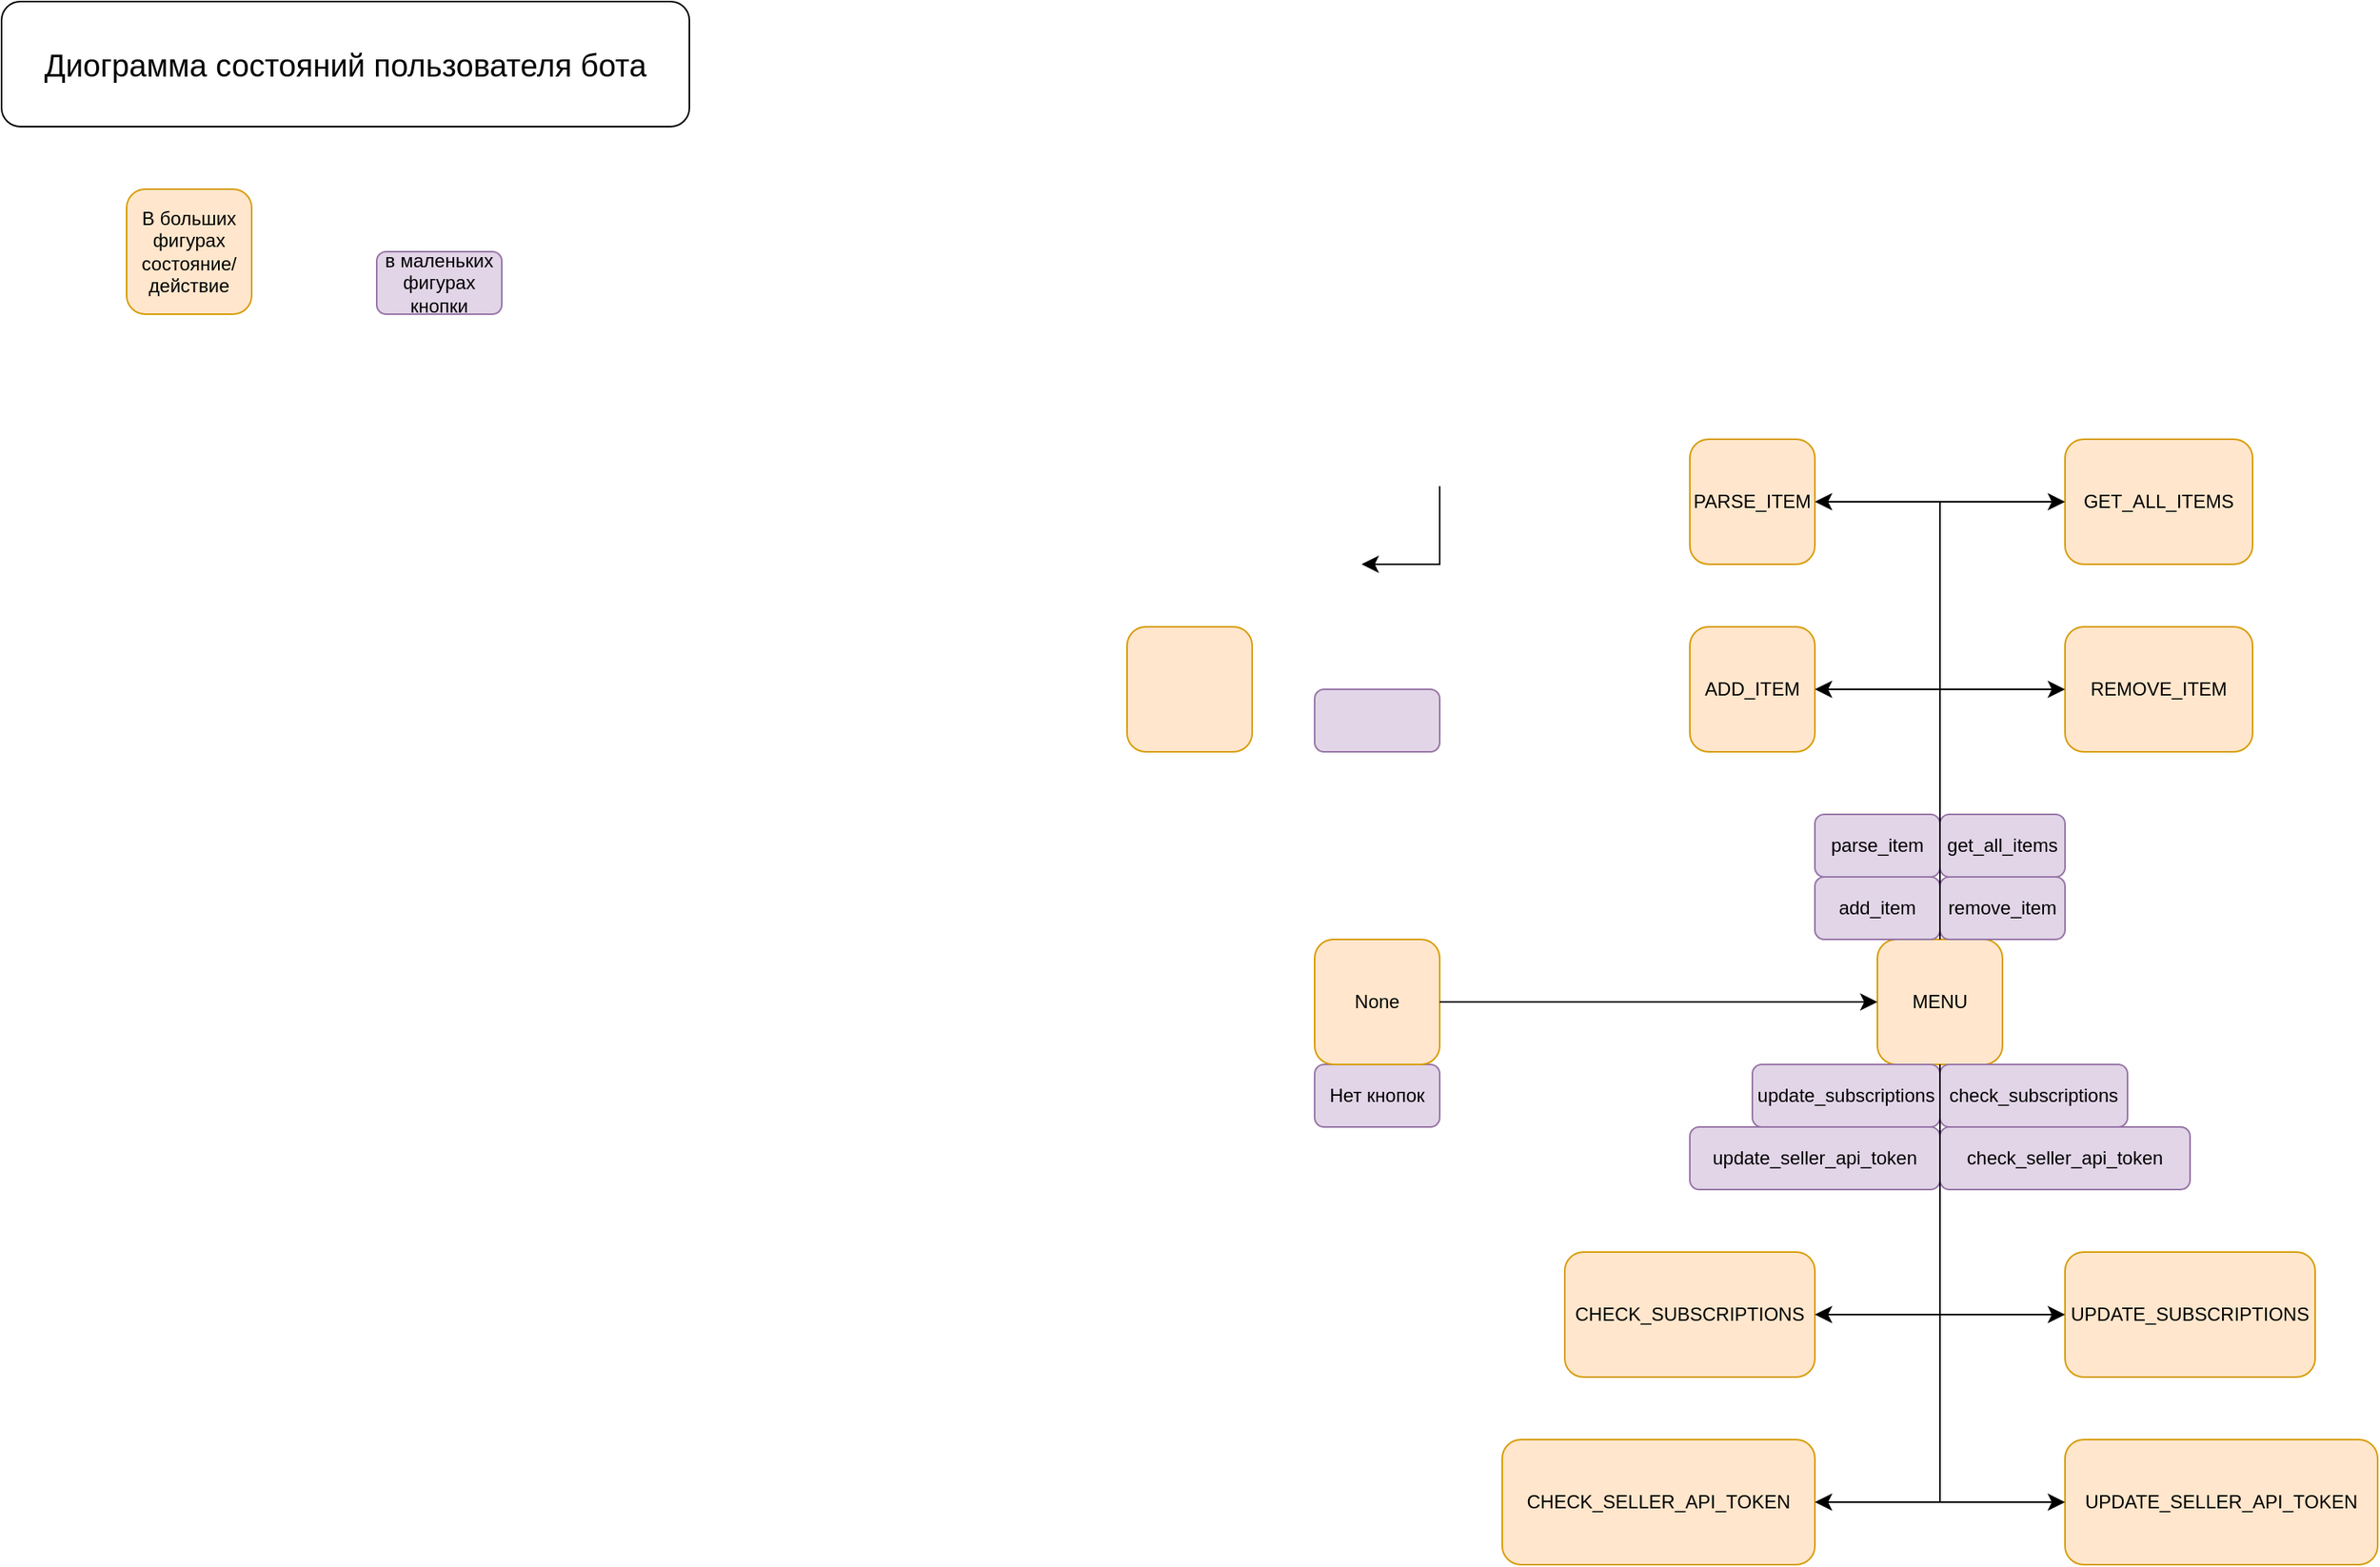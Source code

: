 <mxfile version="23.0.2" type="device">
  <diagram name="Страница — 1" id="DFWGktqJgHIYRi53ePkB">
    <mxGraphModel dx="1034" dy="844" grid="1" gridSize="10" guides="1" tooltips="1" connect="1" arrows="1" fold="1" page="0" pageScale="1" pageWidth="1169" pageHeight="827" background="none" math="0" shadow="0">
      <root>
        <mxCell id="0" />
        <mxCell id="1" parent="0" />
        <mxCell id="7-lvfncZTAuzGyOIpEJx-5" value="&lt;font style=&quot;font-size: 20px;&quot;&gt;Диограмма&amp;nbsp;состояний пользователя бота&lt;/font&gt;" style="rounded=1;whiteSpace=wrap;html=1;" parent="1" vertex="1">
          <mxGeometry x="400" width="440" height="80" as="geometry" />
        </mxCell>
        <mxCell id="7-lvfncZTAuzGyOIpEJx-15" value="в маленьких фигурах кнопки" style="rounded=1;whiteSpace=wrap;html=1;fillColor=#e1d5e7;strokeColor=#9673a6;" parent="1" vertex="1">
          <mxGeometry x="640" y="160" width="80" height="40" as="geometry" />
        </mxCell>
        <mxCell id="7-lvfncZTAuzGyOIpEJx-31" value="MENU" style="rounded=1;whiteSpace=wrap;html=1;movable=1;resizable=1;rotatable=1;deletable=1;editable=1;locked=0;connectable=1;fillColor=#ffe6cc;strokeColor=#d79b00;" parent="1" vertex="1">
          <mxGeometry x="1600" y="600" width="80" height="80" as="geometry" />
        </mxCell>
        <mxCell id="7-lvfncZTAuzGyOIpEJx-35" value="parse_item" style="rounded=1;whiteSpace=wrap;html=1;fillColor=#e1d5e7;strokeColor=#9673a6;" parent="1" vertex="1">
          <mxGeometry x="1560" y="520" width="80" height="40" as="geometry" />
        </mxCell>
        <mxCell id="7-lvfncZTAuzGyOIpEJx-42" value="В больших фигурах состояние/действие" style="rounded=1;whiteSpace=wrap;html=1;movable=1;resizable=1;rotatable=1;deletable=1;editable=1;locked=0;connectable=1;fillColor=#ffe6cc;strokeColor=#d79b00;" parent="1" vertex="1">
          <mxGeometry x="480" y="120" width="80" height="80" as="geometry" />
        </mxCell>
        <mxCell id="-GmY6Ik8zZqOJJ65Zvdc-5" value="ADD_ITEM" style="rounded=1;whiteSpace=wrap;html=1;movable=1;resizable=1;rotatable=1;deletable=1;editable=1;locked=0;connectable=1;fillColor=#ffe6cc;strokeColor=#d79b00;" parent="1" vertex="1">
          <mxGeometry x="1480" y="400" width="80" height="80" as="geometry" />
        </mxCell>
        <mxCell id="-GmY6Ik8zZqOJJ65Zvdc-7" value="REMOVE_ITEM" style="rounded=1;whiteSpace=wrap;html=1;movable=1;resizable=1;rotatable=1;deletable=1;editable=1;locked=0;connectable=1;fillColor=#ffe6cc;strokeColor=#d79b00;" parent="1" vertex="1">
          <mxGeometry x="1720" y="400" width="120" height="80" as="geometry" />
        </mxCell>
        <mxCell id="-GmY6Ik8zZqOJJ65Zvdc-9" value="GET_ALL_ITEMS" style="rounded=1;whiteSpace=wrap;html=1;movable=1;resizable=1;rotatable=1;deletable=1;editable=1;locked=0;connectable=1;fillColor=#ffe6cc;strokeColor=#d79b00;" parent="1" vertex="1">
          <mxGeometry x="1720" y="280" width="120" height="80" as="geometry" />
        </mxCell>
        <mxCell id="-GmY6Ik8zZqOJJ65Zvdc-11" value="add_item" style="rounded=1;whiteSpace=wrap;html=1;fillColor=#e1d5e7;strokeColor=#9673a6;" parent="1" vertex="1">
          <mxGeometry x="1560" y="560" width="80" height="40" as="geometry" />
        </mxCell>
        <mxCell id="-GmY6Ik8zZqOJJ65Zvdc-12" value="remove_item" style="rounded=1;whiteSpace=wrap;html=1;fillColor=#e1d5e7;strokeColor=#9673a6;" parent="1" vertex="1">
          <mxGeometry x="1640" y="560" width="80" height="40" as="geometry" />
        </mxCell>
        <mxCell id="-GmY6Ik8zZqOJJ65Zvdc-13" value="get_all_items" style="rounded=1;whiteSpace=wrap;html=1;fillColor=#e1d5e7;strokeColor=#9673a6;" parent="1" vertex="1">
          <mxGeometry x="1640" y="520" width="80" height="40" as="geometry" />
        </mxCell>
        <mxCell id="-GmY6Ik8zZqOJJ65Zvdc-20" value="" style="rounded=1;whiteSpace=wrap;html=1;fillColor=#e1d5e7;strokeColor=#9673a6;" parent="1" vertex="1">
          <mxGeometry x="1240" y="440" width="80" height="40" as="geometry" />
        </mxCell>
        <mxCell id="-GmY6Ik8zZqOJJ65Zvdc-21" value="" style="rounded=1;whiteSpace=wrap;html=1;movable=1;resizable=1;rotatable=1;deletable=1;editable=1;locked=0;connectable=1;fillColor=#ffe6cc;strokeColor=#d79b00;" parent="1" vertex="1">
          <mxGeometry x="1120" y="400" width="80" height="80" as="geometry" />
        </mxCell>
        <mxCell id="7-lvfncZTAuzGyOIpEJx-19" value="Нет кнопок" style="rounded=1;whiteSpace=wrap;html=1;movable=1;resizable=1;rotatable=1;deletable=1;editable=1;locked=0;connectable=1;fillColor=#e1d5e7;strokeColor=#9673a6;" parent="1" vertex="1">
          <mxGeometry x="1240" y="680" width="80" height="40" as="geometry" />
        </mxCell>
        <mxCell id="7-lvfncZTAuzGyOIpEJx-28" value="None" style="rounded=1;whiteSpace=wrap;html=1;movable=1;resizable=1;rotatable=1;deletable=1;editable=1;locked=0;connectable=1;fillColor=#ffe6cc;strokeColor=#d79b00;" parent="1" vertex="1">
          <mxGeometry x="1240" y="600" width="80" height="80" as="geometry" />
        </mxCell>
        <mxCell id="-GmY6Ik8zZqOJJ65Zvdc-23" value="UPDATE_SUBSCRIPTIONS" style="rounded=1;whiteSpace=wrap;html=1;movable=1;resizable=1;rotatable=1;deletable=1;editable=1;locked=0;connectable=1;fillColor=#ffe6cc;strokeColor=#d79b00;" parent="1" vertex="1">
          <mxGeometry x="1720" y="800" width="160" height="80" as="geometry" />
        </mxCell>
        <mxCell id="-GmY6Ik8zZqOJJ65Zvdc-25" value="UPDATE_SELLER_API_TOKEN" style="rounded=1;whiteSpace=wrap;html=1;movable=1;resizable=1;rotatable=1;deletable=1;editable=1;locked=0;connectable=1;fillColor=#ffe6cc;strokeColor=#d79b00;" parent="1" vertex="1">
          <mxGeometry x="1720" y="920" width="200" height="80" as="geometry" />
        </mxCell>
        <mxCell id="-GmY6Ik8zZqOJJ65Zvdc-35" value="" style="edgeStyle=elbowEdgeStyle;elbow=vertical;endArrow=classic;html=1;curved=0;rounded=0;endSize=8;startSize=8;exitX=1;exitY=0.5;exitDx=0;exitDy=0;entryX=0;entryY=0.5;entryDx=0;entryDy=0;" parent="1" source="7-lvfncZTAuzGyOIpEJx-28" target="7-lvfncZTAuzGyOIpEJx-31" edge="1">
          <mxGeometry width="50" height="50" relative="1" as="geometry">
            <mxPoint x="1640" y="580" as="sourcePoint" />
            <mxPoint x="1690" y="530" as="targetPoint" />
          </mxGeometry>
        </mxCell>
        <mxCell id="-GmY6Ik8zZqOJJ65Zvdc-44" value="CHECK_SUBSCRIPTIONS" style="rounded=1;whiteSpace=wrap;html=1;movable=1;resizable=1;rotatable=1;deletable=1;editable=1;locked=0;connectable=1;fillColor=#ffe6cc;strokeColor=#d79b00;" parent="1" vertex="1">
          <mxGeometry x="1400" y="800" width="160" height="80" as="geometry" />
        </mxCell>
        <mxCell id="-GmY6Ik8zZqOJJ65Zvdc-45" value="CHECK_SELLER_API_TOKEN" style="rounded=1;whiteSpace=wrap;html=1;movable=1;resizable=1;rotatable=1;deletable=1;editable=1;locked=0;connectable=1;fillColor=#ffe6cc;strokeColor=#d79b00;" parent="1" vertex="1">
          <mxGeometry x="1360" y="920" width="200" height="80" as="geometry" />
        </mxCell>
        <mxCell id="-GmY6Ik8zZqOJJ65Zvdc-48" value="update_subscriptions" style="rounded=1;whiteSpace=wrap;html=1;fillColor=#e1d5e7;strokeColor=#9673a6;" parent="1" vertex="1">
          <mxGeometry x="1520" y="680" width="120" height="40" as="geometry" />
        </mxCell>
        <mxCell id="-GmY6Ik8zZqOJJ65Zvdc-49" value="update_seller_api_token" style="rounded=1;whiteSpace=wrap;html=1;fillColor=#e1d5e7;strokeColor=#9673a6;" parent="1" vertex="1">
          <mxGeometry x="1480" y="720" width="160" height="40" as="geometry" />
        </mxCell>
        <mxCell id="-GmY6Ik8zZqOJJ65Zvdc-50" value="check_subscriptions" style="rounded=1;whiteSpace=wrap;html=1;fillColor=#e1d5e7;strokeColor=#9673a6;" parent="1" vertex="1">
          <mxGeometry x="1640" y="680" width="120" height="40" as="geometry" />
        </mxCell>
        <mxCell id="-GmY6Ik8zZqOJJ65Zvdc-51" value="check_seller_api_token" style="rounded=1;whiteSpace=wrap;html=1;fillColor=#e1d5e7;strokeColor=#9673a6;" parent="1" vertex="1">
          <mxGeometry x="1640" y="720" width="160" height="40" as="geometry" />
        </mxCell>
        <mxCell id="7-lvfncZTAuzGyOIpEJx-43" value="PARSE_ITEM" style="rounded=1;whiteSpace=wrap;html=1;movable=1;resizable=1;rotatable=1;deletable=1;editable=1;locked=0;connectable=1;fillColor=#ffe6cc;strokeColor=#d79b00;" parent="1" vertex="1">
          <mxGeometry x="1480" y="280" width="80" height="80" as="geometry" />
        </mxCell>
        <mxCell id="-GmY6Ik8zZqOJJ65Zvdc-61" value="" style="edgeStyle=segmentEdgeStyle;endArrow=none;html=1;curved=0;rounded=0;endSize=8;startSize=8;startArrow=classic;startFill=1;endFill=0;" parent="1" edge="1">
          <mxGeometry width="50" height="50" relative="1" as="geometry">
            <mxPoint x="1270" y="360" as="sourcePoint" />
            <mxPoint x="1320" y="310" as="targetPoint" />
          </mxGeometry>
        </mxCell>
        <mxCell id="-GmY6Ik8zZqOJJ65Zvdc-72" value="" style="edgeStyle=segmentEdgeStyle;endArrow=none;html=1;curved=0;rounded=0;endSize=8;startSize=8;startArrow=classic;startFill=1;endFill=0;" parent="1" source="7-lvfncZTAuzGyOIpEJx-43" target="7-lvfncZTAuzGyOIpEJx-31" edge="1">
          <mxGeometry width="50" height="50" relative="1" as="geometry">
            <mxPoint x="1360" y="450" as="sourcePoint" />
            <mxPoint x="1410" y="400" as="targetPoint" />
          </mxGeometry>
        </mxCell>
        <mxCell id="-GmY6Ik8zZqOJJ65Zvdc-73" value="" style="edgeStyle=segmentEdgeStyle;endArrow=none;html=1;curved=0;rounded=0;endSize=8;startSize=8;startArrow=classic;startFill=1;endFill=0;" parent="1" source="-GmY6Ik8zZqOJJ65Zvdc-5" target="7-lvfncZTAuzGyOIpEJx-31" edge="1">
          <mxGeometry width="50" height="50" relative="1" as="geometry">
            <mxPoint x="1370" y="460" as="sourcePoint" />
            <mxPoint x="1420" y="410" as="targetPoint" />
          </mxGeometry>
        </mxCell>
        <mxCell id="-GmY6Ik8zZqOJJ65Zvdc-74" value="" style="edgeStyle=segmentEdgeStyle;endArrow=none;html=1;curved=0;rounded=0;endSize=8;startSize=8;startArrow=classic;startFill=1;endFill=0;" parent="1" source="-GmY6Ik8zZqOJJ65Zvdc-9" target="7-lvfncZTAuzGyOIpEJx-31" edge="1">
          <mxGeometry width="50" height="50" relative="1" as="geometry">
            <mxPoint x="1380" y="470" as="sourcePoint" />
            <mxPoint x="1430" y="420" as="targetPoint" />
          </mxGeometry>
        </mxCell>
        <mxCell id="-GmY6Ik8zZqOJJ65Zvdc-75" value="" style="edgeStyle=segmentEdgeStyle;endArrow=none;html=1;curved=0;rounded=0;endSize=8;startSize=8;startArrow=classic;startFill=1;endFill=0;" parent="1" source="-GmY6Ik8zZqOJJ65Zvdc-7" target="7-lvfncZTAuzGyOIpEJx-31" edge="1">
          <mxGeometry width="50" height="50" relative="1" as="geometry">
            <mxPoint x="1390" y="480" as="sourcePoint" />
            <mxPoint x="1440" y="430" as="targetPoint" />
          </mxGeometry>
        </mxCell>
        <mxCell id="-GmY6Ik8zZqOJJ65Zvdc-76" value="" style="edgeStyle=segmentEdgeStyle;endArrow=none;html=1;curved=0;rounded=0;endSize=8;startSize=8;startArrow=classic;startFill=1;endFill=0;" parent="1" source="-GmY6Ik8zZqOJJ65Zvdc-23" target="7-lvfncZTAuzGyOIpEJx-31" edge="1">
          <mxGeometry width="50" height="50" relative="1" as="geometry">
            <mxPoint x="1400" y="490" as="sourcePoint" />
            <mxPoint x="1450" y="440" as="targetPoint" />
          </mxGeometry>
        </mxCell>
        <mxCell id="-GmY6Ik8zZqOJJ65Zvdc-77" value="" style="edgeStyle=segmentEdgeStyle;endArrow=none;html=1;curved=0;rounded=0;endSize=8;startSize=8;startArrow=classic;startFill=1;endFill=0;" parent="1" source="-GmY6Ik8zZqOJJ65Zvdc-44" target="7-lvfncZTAuzGyOIpEJx-31" edge="1">
          <mxGeometry width="50" height="50" relative="1" as="geometry">
            <mxPoint x="1410" y="500" as="sourcePoint" />
            <mxPoint x="1460" y="450" as="targetPoint" />
          </mxGeometry>
        </mxCell>
        <mxCell id="-GmY6Ik8zZqOJJ65Zvdc-78" value="" style="edgeStyle=segmentEdgeStyle;endArrow=none;html=1;curved=0;rounded=0;endSize=8;startSize=8;startArrow=classic;startFill=1;endFill=0;" parent="1" source="-GmY6Ik8zZqOJJ65Zvdc-25" target="7-lvfncZTAuzGyOIpEJx-31" edge="1">
          <mxGeometry width="50" height="50" relative="1" as="geometry">
            <mxPoint x="1420" y="510" as="sourcePoint" />
            <mxPoint x="1470" y="460" as="targetPoint" />
          </mxGeometry>
        </mxCell>
        <mxCell id="-GmY6Ik8zZqOJJ65Zvdc-79" value="" style="edgeStyle=segmentEdgeStyle;endArrow=none;html=1;curved=0;rounded=0;endSize=8;startSize=8;startArrow=classic;startFill=1;endFill=0;" parent="1" source="-GmY6Ik8zZqOJJ65Zvdc-45" target="7-lvfncZTAuzGyOIpEJx-31" edge="1">
          <mxGeometry width="50" height="50" relative="1" as="geometry">
            <mxPoint x="2050" y="720" as="sourcePoint" />
            <mxPoint x="1480" y="470" as="targetPoint" />
          </mxGeometry>
        </mxCell>
      </root>
    </mxGraphModel>
  </diagram>
</mxfile>
